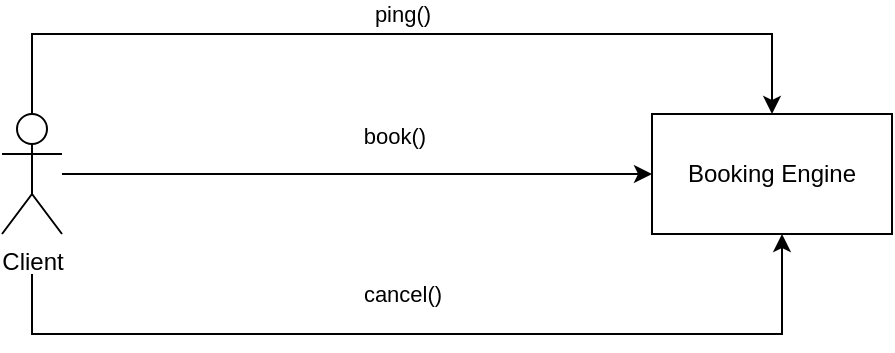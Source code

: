 <mxfile version="26.0.4">
  <diagram name="Page-1" id="e7e014a7-5840-1c2e-5031-d8a46d1fe8dd">
    <mxGraphModel dx="1434" dy="756" grid="1" gridSize="10" guides="1" tooltips="1" connect="1" arrows="1" fold="1" page="1" pageScale="1" pageWidth="1169" pageHeight="826" background="none" math="0" shadow="0">
      <root>
        <mxCell id="0" />
        <mxCell id="1" parent="0" />
        <mxCell id="7JVI51xedhT06m0U63pU-41" value="Client" style="shape=umlActor;verticalLabelPosition=bottom;verticalAlign=top;html=1;outlineConnect=0;" vertex="1" parent="1">
          <mxGeometry x="200" y="390" width="30" height="60" as="geometry" />
        </mxCell>
        <mxCell id="7JVI51xedhT06m0U63pU-42" value="Booking Engine" style="rounded=0;whiteSpace=wrap;html=1;" vertex="1" parent="1">
          <mxGeometry x="525" y="390" width="120" height="60" as="geometry" />
        </mxCell>
        <mxCell id="7JVI51xedhT06m0U63pU-43" value="book()" style="endArrow=classic;html=1;rounded=0;entryX=0;entryY=0.5;entryDx=0;entryDy=0;" edge="1" parent="1" source="7JVI51xedhT06m0U63pU-41" target="7JVI51xedhT06m0U63pU-42">
          <mxGeometry x="0.122" y="19" width="50" height="50" relative="1" as="geometry">
            <mxPoint x="560" y="480" as="sourcePoint" />
            <mxPoint x="610" y="430" as="targetPoint" />
            <mxPoint as="offset" />
          </mxGeometry>
        </mxCell>
        <mxCell id="7JVI51xedhT06m0U63pU-45" value="ping()" style="endArrow=classic;html=1;rounded=0;entryX=0.5;entryY=0;entryDx=0;entryDy=0;exitX=0.5;exitY=0;exitDx=0;exitDy=0;exitPerimeter=0;" edge="1" parent="1" source="7JVI51xedhT06m0U63pU-41" target="7JVI51xedhT06m0U63pU-42">
          <mxGeometry y="10" width="50" height="50" relative="1" as="geometry">
            <mxPoint x="230" y="420" as="sourcePoint" />
            <mxPoint x="610" y="430" as="targetPoint" />
            <Array as="points">
              <mxPoint x="215" y="350" />
              <mxPoint x="585" y="350" />
            </Array>
            <mxPoint as="offset" />
          </mxGeometry>
        </mxCell>
        <mxCell id="7JVI51xedhT06m0U63pU-46" value="cancel()" style="endArrow=classic;html=1;rounded=0;" edge="1" parent="1">
          <mxGeometry x="-0.055" y="20" width="50" height="50" relative="1" as="geometry">
            <mxPoint x="215" y="470" as="sourcePoint" />
            <mxPoint x="590" y="450" as="targetPoint" />
            <Array as="points">
              <mxPoint x="215" y="500" />
              <mxPoint x="590" y="500" />
            </Array>
            <mxPoint as="offset" />
          </mxGeometry>
        </mxCell>
      </root>
    </mxGraphModel>
  </diagram>
</mxfile>

